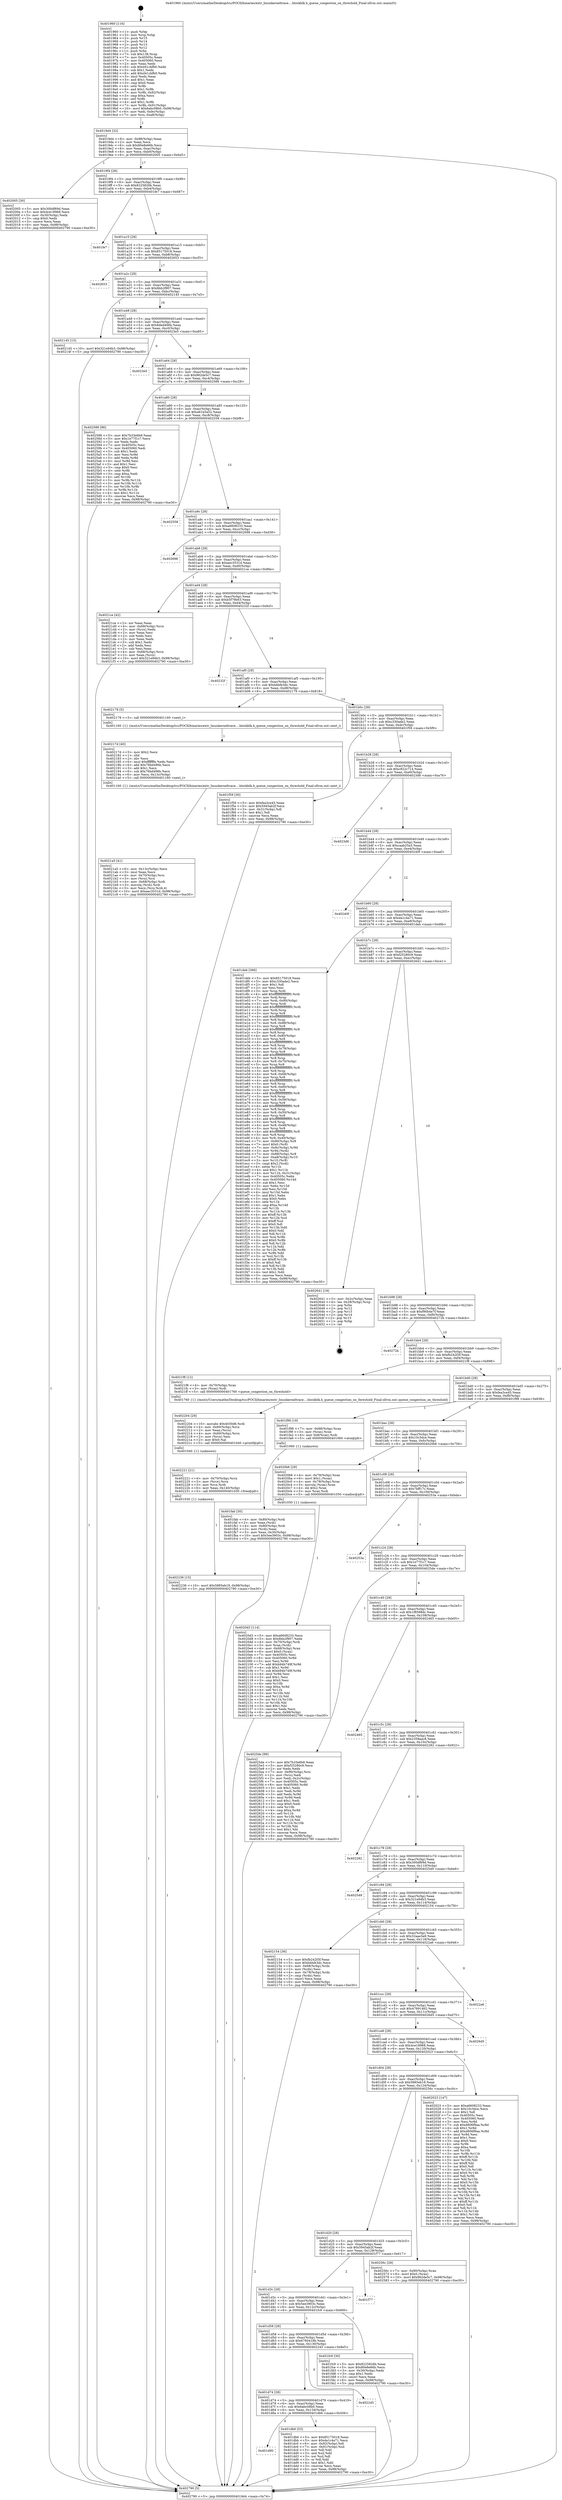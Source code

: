 digraph "0x401960" {
  label = "0x401960 (/mnt/c/Users/mathe/Desktop/tcc/POCII/binaries/extr_linuxkerneltrace....blockblk.h_queue_congestion_on_threshold_Final-ollvm.out::main(0))"
  labelloc = "t"
  node[shape=record]

  Entry [label="",width=0.3,height=0.3,shape=circle,fillcolor=black,style=filled]
  "0x4019d4" [label="{
     0x4019d4 [32]\l
     | [instrs]\l
     &nbsp;&nbsp;0x4019d4 \<+6\>: mov -0x98(%rbp),%eax\l
     &nbsp;&nbsp;0x4019da \<+2\>: mov %eax,%ecx\l
     &nbsp;&nbsp;0x4019dc \<+6\>: sub $0x80e8e66b,%ecx\l
     &nbsp;&nbsp;0x4019e2 \<+6\>: mov %eax,-0xac(%rbp)\l
     &nbsp;&nbsp;0x4019e8 \<+6\>: mov %ecx,-0xb0(%rbp)\l
     &nbsp;&nbsp;0x4019ee \<+6\>: je 0000000000402005 \<main+0x6a5\>\l
  }"]
  "0x402005" [label="{
     0x402005 [30]\l
     | [instrs]\l
     &nbsp;&nbsp;0x402005 \<+5\>: mov $0x300df69d,%eax\l
     &nbsp;&nbsp;0x40200a \<+5\>: mov $0x4ce18968,%ecx\l
     &nbsp;&nbsp;0x40200f \<+3\>: mov -0x30(%rbp),%edx\l
     &nbsp;&nbsp;0x402012 \<+3\>: cmp $0x0,%edx\l
     &nbsp;&nbsp;0x402015 \<+3\>: cmove %ecx,%eax\l
     &nbsp;&nbsp;0x402018 \<+6\>: mov %eax,-0x98(%rbp)\l
     &nbsp;&nbsp;0x40201e \<+5\>: jmp 0000000000402790 \<main+0xe30\>\l
  }"]
  "0x4019f4" [label="{
     0x4019f4 [28]\l
     | [instrs]\l
     &nbsp;&nbsp;0x4019f4 \<+5\>: jmp 00000000004019f9 \<main+0x99\>\l
     &nbsp;&nbsp;0x4019f9 \<+6\>: mov -0xac(%rbp),%eax\l
     &nbsp;&nbsp;0x4019ff \<+5\>: sub $0x8225826b,%eax\l
     &nbsp;&nbsp;0x401a04 \<+6\>: mov %eax,-0xb4(%rbp)\l
     &nbsp;&nbsp;0x401a0a \<+6\>: je 0000000000401fe7 \<main+0x687\>\l
  }"]
  Exit [label="",width=0.3,height=0.3,shape=circle,fillcolor=black,style=filled,peripheries=2]
  "0x401fe7" [label="{
     0x401fe7\l
  }", style=dashed]
  "0x401a10" [label="{
     0x401a10 [28]\l
     | [instrs]\l
     &nbsp;&nbsp;0x401a10 \<+5\>: jmp 0000000000401a15 \<main+0xb5\>\l
     &nbsp;&nbsp;0x401a15 \<+6\>: mov -0xac(%rbp),%eax\l
     &nbsp;&nbsp;0x401a1b \<+5\>: sub $0x85175018,%eax\l
     &nbsp;&nbsp;0x401a20 \<+6\>: mov %eax,-0xb8(%rbp)\l
     &nbsp;&nbsp;0x401a26 \<+6\>: je 0000000000402653 \<main+0xcf3\>\l
  }"]
  "0x402236" [label="{
     0x402236 [15]\l
     | [instrs]\l
     &nbsp;&nbsp;0x402236 \<+10\>: movl $0x5885eb19,-0x98(%rbp)\l
     &nbsp;&nbsp;0x402240 \<+5\>: jmp 0000000000402790 \<main+0xe30\>\l
  }"]
  "0x402653" [label="{
     0x402653\l
  }", style=dashed]
  "0x401a2c" [label="{
     0x401a2c [28]\l
     | [instrs]\l
     &nbsp;&nbsp;0x401a2c \<+5\>: jmp 0000000000401a31 \<main+0xd1\>\l
     &nbsp;&nbsp;0x401a31 \<+6\>: mov -0xac(%rbp),%eax\l
     &nbsp;&nbsp;0x401a37 \<+5\>: sub $0x8bb2f907,%eax\l
     &nbsp;&nbsp;0x401a3c \<+6\>: mov %eax,-0xbc(%rbp)\l
     &nbsp;&nbsp;0x401a42 \<+6\>: je 0000000000402145 \<main+0x7e5\>\l
  }"]
  "0x402221" [label="{
     0x402221 [21]\l
     | [instrs]\l
     &nbsp;&nbsp;0x402221 \<+4\>: mov -0x70(%rbp),%rcx\l
     &nbsp;&nbsp;0x402225 \<+3\>: mov (%rcx),%rcx\l
     &nbsp;&nbsp;0x402228 \<+3\>: mov %rcx,%rdi\l
     &nbsp;&nbsp;0x40222b \<+6\>: mov %eax,-0x140(%rbp)\l
     &nbsp;&nbsp;0x402231 \<+5\>: call 0000000000401030 \<free@plt\>\l
     | [calls]\l
     &nbsp;&nbsp;0x401030 \{1\} (unknown)\l
  }"]
  "0x402145" [label="{
     0x402145 [15]\l
     | [instrs]\l
     &nbsp;&nbsp;0x402145 \<+10\>: movl $0x321e94b3,-0x98(%rbp)\l
     &nbsp;&nbsp;0x40214f \<+5\>: jmp 0000000000402790 \<main+0xe30\>\l
  }"]
  "0x401a48" [label="{
     0x401a48 [28]\l
     | [instrs]\l
     &nbsp;&nbsp;0x401a48 \<+5\>: jmp 0000000000401a4d \<main+0xed\>\l
     &nbsp;&nbsp;0x401a4d \<+6\>: mov -0xac(%rbp),%eax\l
     &nbsp;&nbsp;0x401a53 \<+5\>: sub $0x8ded466b,%eax\l
     &nbsp;&nbsp;0x401a58 \<+6\>: mov %eax,-0xc0(%rbp)\l
     &nbsp;&nbsp;0x401a5e \<+6\>: je 00000000004023e5 \<main+0xa85\>\l
  }"]
  "0x402204" [label="{
     0x402204 [29]\l
     | [instrs]\l
     &nbsp;&nbsp;0x402204 \<+10\>: movabs $0x4030d6,%rdi\l
     &nbsp;&nbsp;0x40220e \<+4\>: mov -0x60(%rbp),%rcx\l
     &nbsp;&nbsp;0x402212 \<+2\>: mov %eax,(%rcx)\l
     &nbsp;&nbsp;0x402214 \<+4\>: mov -0x60(%rbp),%rcx\l
     &nbsp;&nbsp;0x402218 \<+2\>: mov (%rcx),%esi\l
     &nbsp;&nbsp;0x40221a \<+2\>: mov $0x0,%al\l
     &nbsp;&nbsp;0x40221c \<+5\>: call 0000000000401040 \<printf@plt\>\l
     | [calls]\l
     &nbsp;&nbsp;0x401040 \{1\} (unknown)\l
  }"]
  "0x4023e5" [label="{
     0x4023e5\l
  }", style=dashed]
  "0x401a64" [label="{
     0x401a64 [28]\l
     | [instrs]\l
     &nbsp;&nbsp;0x401a64 \<+5\>: jmp 0000000000401a69 \<main+0x109\>\l
     &nbsp;&nbsp;0x401a69 \<+6\>: mov -0xac(%rbp),%eax\l
     &nbsp;&nbsp;0x401a6f \<+5\>: sub $0x962de5c7,%eax\l
     &nbsp;&nbsp;0x401a74 \<+6\>: mov %eax,-0xc4(%rbp)\l
     &nbsp;&nbsp;0x401a7a \<+6\>: je 0000000000402588 \<main+0xc28\>\l
  }"]
  "0x4021a5" [label="{
     0x4021a5 [41]\l
     | [instrs]\l
     &nbsp;&nbsp;0x4021a5 \<+6\>: mov -0x13c(%rbp),%ecx\l
     &nbsp;&nbsp;0x4021ab \<+3\>: imul %eax,%ecx\l
     &nbsp;&nbsp;0x4021ae \<+4\>: mov -0x70(%rbp),%rsi\l
     &nbsp;&nbsp;0x4021b2 \<+3\>: mov (%rsi),%rsi\l
     &nbsp;&nbsp;0x4021b5 \<+4\>: mov -0x68(%rbp),%rdi\l
     &nbsp;&nbsp;0x4021b9 \<+3\>: movslq (%rdi),%rdi\l
     &nbsp;&nbsp;0x4021bc \<+3\>: mov %ecx,(%rsi,%rdi,4)\l
     &nbsp;&nbsp;0x4021bf \<+10\>: movl $0xaec3531d,-0x98(%rbp)\l
     &nbsp;&nbsp;0x4021c9 \<+5\>: jmp 0000000000402790 \<main+0xe30\>\l
  }"]
  "0x402588" [label="{
     0x402588 [86]\l
     | [instrs]\l
     &nbsp;&nbsp;0x402588 \<+5\>: mov $0x7b33e6b9,%eax\l
     &nbsp;&nbsp;0x40258d \<+5\>: mov $0x1e77f1c7,%ecx\l
     &nbsp;&nbsp;0x402592 \<+2\>: xor %edx,%edx\l
     &nbsp;&nbsp;0x402594 \<+7\>: mov 0x40505c,%esi\l
     &nbsp;&nbsp;0x40259b \<+7\>: mov 0x405060,%edi\l
     &nbsp;&nbsp;0x4025a2 \<+3\>: sub $0x1,%edx\l
     &nbsp;&nbsp;0x4025a5 \<+3\>: mov %esi,%r8d\l
     &nbsp;&nbsp;0x4025a8 \<+3\>: add %edx,%r8d\l
     &nbsp;&nbsp;0x4025ab \<+4\>: imul %r8d,%esi\l
     &nbsp;&nbsp;0x4025af \<+3\>: and $0x1,%esi\l
     &nbsp;&nbsp;0x4025b2 \<+3\>: cmp $0x0,%esi\l
     &nbsp;&nbsp;0x4025b5 \<+4\>: sete %r9b\l
     &nbsp;&nbsp;0x4025b9 \<+3\>: cmp $0xa,%edi\l
     &nbsp;&nbsp;0x4025bc \<+4\>: setl %r10b\l
     &nbsp;&nbsp;0x4025c0 \<+3\>: mov %r9b,%r11b\l
     &nbsp;&nbsp;0x4025c3 \<+3\>: and %r10b,%r11b\l
     &nbsp;&nbsp;0x4025c6 \<+3\>: xor %r10b,%r9b\l
     &nbsp;&nbsp;0x4025c9 \<+3\>: or %r9b,%r11b\l
     &nbsp;&nbsp;0x4025cc \<+4\>: test $0x1,%r11b\l
     &nbsp;&nbsp;0x4025d0 \<+3\>: cmovne %ecx,%eax\l
     &nbsp;&nbsp;0x4025d3 \<+6\>: mov %eax,-0x98(%rbp)\l
     &nbsp;&nbsp;0x4025d9 \<+5\>: jmp 0000000000402790 \<main+0xe30\>\l
  }"]
  "0x401a80" [label="{
     0x401a80 [28]\l
     | [instrs]\l
     &nbsp;&nbsp;0x401a80 \<+5\>: jmp 0000000000401a85 \<main+0x125\>\l
     &nbsp;&nbsp;0x401a85 \<+6\>: mov -0xac(%rbp),%eax\l
     &nbsp;&nbsp;0x401a8b \<+5\>: sub $0xa61b5a52,%eax\l
     &nbsp;&nbsp;0x401a90 \<+6\>: mov %eax,-0xc8(%rbp)\l
     &nbsp;&nbsp;0x401a96 \<+6\>: je 0000000000402558 \<main+0xbf8\>\l
  }"]
  "0x40217d" [label="{
     0x40217d [40]\l
     | [instrs]\l
     &nbsp;&nbsp;0x40217d \<+5\>: mov $0x2,%ecx\l
     &nbsp;&nbsp;0x402182 \<+1\>: cltd\l
     &nbsp;&nbsp;0x402183 \<+2\>: idiv %ecx\l
     &nbsp;&nbsp;0x402185 \<+6\>: imul $0xfffffffe,%edx,%ecx\l
     &nbsp;&nbsp;0x40218b \<+6\>: add $0x76bd496b,%ecx\l
     &nbsp;&nbsp;0x402191 \<+3\>: add $0x1,%ecx\l
     &nbsp;&nbsp;0x402194 \<+6\>: sub $0x76bd496b,%ecx\l
     &nbsp;&nbsp;0x40219a \<+6\>: mov %ecx,-0x13c(%rbp)\l
     &nbsp;&nbsp;0x4021a0 \<+5\>: call 0000000000401160 \<next_i\>\l
     | [calls]\l
     &nbsp;&nbsp;0x401160 \{1\} (/mnt/c/Users/mathe/Desktop/tcc/POCII/binaries/extr_linuxkerneltrace....blockblk.h_queue_congestion_on_threshold_Final-ollvm.out::next_i)\l
  }"]
  "0x402558" [label="{
     0x402558\l
  }", style=dashed]
  "0x401a9c" [label="{
     0x401a9c [28]\l
     | [instrs]\l
     &nbsp;&nbsp;0x401a9c \<+5\>: jmp 0000000000401aa1 \<main+0x141\>\l
     &nbsp;&nbsp;0x401aa1 \<+6\>: mov -0xac(%rbp),%eax\l
     &nbsp;&nbsp;0x401aa7 \<+5\>: sub $0xa6608233,%eax\l
     &nbsp;&nbsp;0x401aac \<+6\>: mov %eax,-0xcc(%rbp)\l
     &nbsp;&nbsp;0x401ab2 \<+6\>: je 0000000000402698 \<main+0xd38\>\l
  }"]
  "0x4020d3" [label="{
     0x4020d3 [114]\l
     | [instrs]\l
     &nbsp;&nbsp;0x4020d3 \<+5\>: mov $0xa6608233,%ecx\l
     &nbsp;&nbsp;0x4020d8 \<+5\>: mov $0x8bb2f907,%edx\l
     &nbsp;&nbsp;0x4020dd \<+4\>: mov -0x70(%rbp),%rdi\l
     &nbsp;&nbsp;0x4020e1 \<+3\>: mov %rax,(%rdi)\l
     &nbsp;&nbsp;0x4020e4 \<+4\>: mov -0x68(%rbp),%rax\l
     &nbsp;&nbsp;0x4020e8 \<+6\>: movl $0x0,(%rax)\l
     &nbsp;&nbsp;0x4020ee \<+7\>: mov 0x40505c,%esi\l
     &nbsp;&nbsp;0x4020f5 \<+8\>: mov 0x405060,%r8d\l
     &nbsp;&nbsp;0x4020fd \<+3\>: mov %esi,%r9d\l
     &nbsp;&nbsp;0x402100 \<+7\>: add $0xb94b749f,%r9d\l
     &nbsp;&nbsp;0x402107 \<+4\>: sub $0x1,%r9d\l
     &nbsp;&nbsp;0x40210b \<+7\>: sub $0xb94b749f,%r9d\l
     &nbsp;&nbsp;0x402112 \<+4\>: imul %r9d,%esi\l
     &nbsp;&nbsp;0x402116 \<+3\>: and $0x1,%esi\l
     &nbsp;&nbsp;0x402119 \<+3\>: cmp $0x0,%esi\l
     &nbsp;&nbsp;0x40211c \<+4\>: sete %r10b\l
     &nbsp;&nbsp;0x402120 \<+4\>: cmp $0xa,%r8d\l
     &nbsp;&nbsp;0x402124 \<+4\>: setl %r11b\l
     &nbsp;&nbsp;0x402128 \<+3\>: mov %r10b,%bl\l
     &nbsp;&nbsp;0x40212b \<+3\>: and %r11b,%bl\l
     &nbsp;&nbsp;0x40212e \<+3\>: xor %r11b,%r10b\l
     &nbsp;&nbsp;0x402131 \<+3\>: or %r10b,%bl\l
     &nbsp;&nbsp;0x402134 \<+3\>: test $0x1,%bl\l
     &nbsp;&nbsp;0x402137 \<+3\>: cmovne %edx,%ecx\l
     &nbsp;&nbsp;0x40213a \<+6\>: mov %ecx,-0x98(%rbp)\l
     &nbsp;&nbsp;0x402140 \<+5\>: jmp 0000000000402790 \<main+0xe30\>\l
  }"]
  "0x402698" [label="{
     0x402698\l
  }", style=dashed]
  "0x401ab8" [label="{
     0x401ab8 [28]\l
     | [instrs]\l
     &nbsp;&nbsp;0x401ab8 \<+5\>: jmp 0000000000401abd \<main+0x15d\>\l
     &nbsp;&nbsp;0x401abd \<+6\>: mov -0xac(%rbp),%eax\l
     &nbsp;&nbsp;0x401ac3 \<+5\>: sub $0xaec3531d,%eax\l
     &nbsp;&nbsp;0x401ac8 \<+6\>: mov %eax,-0xd0(%rbp)\l
     &nbsp;&nbsp;0x401ace \<+6\>: je 00000000004021ce \<main+0x86e\>\l
  }"]
  "0x401fab" [label="{
     0x401fab [30]\l
     | [instrs]\l
     &nbsp;&nbsp;0x401fab \<+4\>: mov -0x80(%rbp),%rdi\l
     &nbsp;&nbsp;0x401faf \<+2\>: mov %eax,(%rdi)\l
     &nbsp;&nbsp;0x401fb1 \<+4\>: mov -0x80(%rbp),%rdi\l
     &nbsp;&nbsp;0x401fb5 \<+2\>: mov (%rdi),%eax\l
     &nbsp;&nbsp;0x401fb7 \<+3\>: mov %eax,-0x30(%rbp)\l
     &nbsp;&nbsp;0x401fba \<+10\>: movl $0x5ee3903c,-0x98(%rbp)\l
     &nbsp;&nbsp;0x401fc4 \<+5\>: jmp 0000000000402790 \<main+0xe30\>\l
  }"]
  "0x4021ce" [label="{
     0x4021ce [42]\l
     | [instrs]\l
     &nbsp;&nbsp;0x4021ce \<+2\>: xor %eax,%eax\l
     &nbsp;&nbsp;0x4021d0 \<+4\>: mov -0x68(%rbp),%rcx\l
     &nbsp;&nbsp;0x4021d4 \<+2\>: mov (%rcx),%edx\l
     &nbsp;&nbsp;0x4021d6 \<+2\>: mov %eax,%esi\l
     &nbsp;&nbsp;0x4021d8 \<+2\>: sub %edx,%esi\l
     &nbsp;&nbsp;0x4021da \<+2\>: mov %eax,%edx\l
     &nbsp;&nbsp;0x4021dc \<+3\>: sub $0x1,%edx\l
     &nbsp;&nbsp;0x4021df \<+2\>: add %edx,%esi\l
     &nbsp;&nbsp;0x4021e1 \<+2\>: sub %esi,%eax\l
     &nbsp;&nbsp;0x4021e3 \<+4\>: mov -0x68(%rbp),%rcx\l
     &nbsp;&nbsp;0x4021e7 \<+2\>: mov %eax,(%rcx)\l
     &nbsp;&nbsp;0x4021e9 \<+10\>: movl $0x321e94b3,-0x98(%rbp)\l
     &nbsp;&nbsp;0x4021f3 \<+5\>: jmp 0000000000402790 \<main+0xe30\>\l
  }"]
  "0x401ad4" [label="{
     0x401ad4 [28]\l
     | [instrs]\l
     &nbsp;&nbsp;0x401ad4 \<+5\>: jmp 0000000000401ad9 \<main+0x179\>\l
     &nbsp;&nbsp;0x401ad9 \<+6\>: mov -0xac(%rbp),%eax\l
     &nbsp;&nbsp;0x401adf \<+5\>: sub $0xb5f79b63,%eax\l
     &nbsp;&nbsp;0x401ae4 \<+6\>: mov %eax,-0xd4(%rbp)\l
     &nbsp;&nbsp;0x401aea \<+6\>: je 000000000040232f \<main+0x9cf\>\l
  }"]
  "0x401960" [label="{
     0x401960 [116]\l
     | [instrs]\l
     &nbsp;&nbsp;0x401960 \<+1\>: push %rbp\l
     &nbsp;&nbsp;0x401961 \<+3\>: mov %rsp,%rbp\l
     &nbsp;&nbsp;0x401964 \<+2\>: push %r15\l
     &nbsp;&nbsp;0x401966 \<+2\>: push %r14\l
     &nbsp;&nbsp;0x401968 \<+2\>: push %r13\l
     &nbsp;&nbsp;0x40196a \<+2\>: push %r12\l
     &nbsp;&nbsp;0x40196c \<+1\>: push %rbx\l
     &nbsp;&nbsp;0x40196d \<+7\>: sub $0x138,%rsp\l
     &nbsp;&nbsp;0x401974 \<+7\>: mov 0x40505c,%eax\l
     &nbsp;&nbsp;0x40197b \<+7\>: mov 0x405060,%ecx\l
     &nbsp;&nbsp;0x401982 \<+2\>: mov %eax,%edx\l
     &nbsp;&nbsp;0x401984 \<+6\>: sub $0xd41cbfb0,%edx\l
     &nbsp;&nbsp;0x40198a \<+3\>: sub $0x1,%edx\l
     &nbsp;&nbsp;0x40198d \<+6\>: add $0xd41cbfb0,%edx\l
     &nbsp;&nbsp;0x401993 \<+3\>: imul %edx,%eax\l
     &nbsp;&nbsp;0x401996 \<+3\>: and $0x1,%eax\l
     &nbsp;&nbsp;0x401999 \<+3\>: cmp $0x0,%eax\l
     &nbsp;&nbsp;0x40199c \<+4\>: sete %r8b\l
     &nbsp;&nbsp;0x4019a0 \<+4\>: and $0x1,%r8b\l
     &nbsp;&nbsp;0x4019a4 \<+7\>: mov %r8b,-0x92(%rbp)\l
     &nbsp;&nbsp;0x4019ab \<+3\>: cmp $0xa,%ecx\l
     &nbsp;&nbsp;0x4019ae \<+4\>: setl %r8b\l
     &nbsp;&nbsp;0x4019b2 \<+4\>: and $0x1,%r8b\l
     &nbsp;&nbsp;0x4019b6 \<+7\>: mov %r8b,-0x91(%rbp)\l
     &nbsp;&nbsp;0x4019bd \<+10\>: movl $0x6abc08b0,-0x98(%rbp)\l
     &nbsp;&nbsp;0x4019c7 \<+6\>: mov %edi,-0x9c(%rbp)\l
     &nbsp;&nbsp;0x4019cd \<+7\>: mov %rsi,-0xa8(%rbp)\l
  }"]
  "0x40232f" [label="{
     0x40232f\l
  }", style=dashed]
  "0x401af0" [label="{
     0x401af0 [28]\l
     | [instrs]\l
     &nbsp;&nbsp;0x401af0 \<+5\>: jmp 0000000000401af5 \<main+0x195\>\l
     &nbsp;&nbsp;0x401af5 \<+6\>: mov -0xac(%rbp),%eax\l
     &nbsp;&nbsp;0x401afb \<+5\>: sub $0xbbbfe3dc,%eax\l
     &nbsp;&nbsp;0x401b00 \<+6\>: mov %eax,-0xd8(%rbp)\l
     &nbsp;&nbsp;0x401b06 \<+6\>: je 0000000000402178 \<main+0x818\>\l
  }"]
  "0x402790" [label="{
     0x402790 [5]\l
     | [instrs]\l
     &nbsp;&nbsp;0x402790 \<+5\>: jmp 00000000004019d4 \<main+0x74\>\l
  }"]
  "0x402178" [label="{
     0x402178 [5]\l
     | [instrs]\l
     &nbsp;&nbsp;0x402178 \<+5\>: call 0000000000401160 \<next_i\>\l
     | [calls]\l
     &nbsp;&nbsp;0x401160 \{1\} (/mnt/c/Users/mathe/Desktop/tcc/POCII/binaries/extr_linuxkerneltrace....blockblk.h_queue_congestion_on_threshold_Final-ollvm.out::next_i)\l
  }"]
  "0x401b0c" [label="{
     0x401b0c [28]\l
     | [instrs]\l
     &nbsp;&nbsp;0x401b0c \<+5\>: jmp 0000000000401b11 \<main+0x1b1\>\l
     &nbsp;&nbsp;0x401b11 \<+6\>: mov -0xac(%rbp),%eax\l
     &nbsp;&nbsp;0x401b17 \<+5\>: sub $0xc330ade2,%eax\l
     &nbsp;&nbsp;0x401b1c \<+6\>: mov %eax,-0xdc(%rbp)\l
     &nbsp;&nbsp;0x401b22 \<+6\>: je 0000000000401f59 \<main+0x5f9\>\l
  }"]
  "0x401d90" [label="{
     0x401d90\l
  }", style=dashed]
  "0x401f59" [label="{
     0x401f59 [30]\l
     | [instrs]\l
     &nbsp;&nbsp;0x401f59 \<+5\>: mov $0xfea3ce45,%eax\l
     &nbsp;&nbsp;0x401f5e \<+5\>: mov $0x5945ab2f,%ecx\l
     &nbsp;&nbsp;0x401f63 \<+3\>: mov -0x31(%rbp),%dl\l
     &nbsp;&nbsp;0x401f66 \<+3\>: test $0x1,%dl\l
     &nbsp;&nbsp;0x401f69 \<+3\>: cmovne %ecx,%eax\l
     &nbsp;&nbsp;0x401f6c \<+6\>: mov %eax,-0x98(%rbp)\l
     &nbsp;&nbsp;0x401f72 \<+5\>: jmp 0000000000402790 \<main+0xe30\>\l
  }"]
  "0x401b28" [label="{
     0x401b28 [28]\l
     | [instrs]\l
     &nbsp;&nbsp;0x401b28 \<+5\>: jmp 0000000000401b2d \<main+0x1cd\>\l
     &nbsp;&nbsp;0x401b2d \<+6\>: mov -0xac(%rbp),%eax\l
     &nbsp;&nbsp;0x401b33 \<+5\>: sub $0xc922c714,%eax\l
     &nbsp;&nbsp;0x401b38 \<+6\>: mov %eax,-0xe0(%rbp)\l
     &nbsp;&nbsp;0x401b3e \<+6\>: je 00000000004023d6 \<main+0xa76\>\l
  }"]
  "0x401db6" [label="{
     0x401db6 [53]\l
     | [instrs]\l
     &nbsp;&nbsp;0x401db6 \<+5\>: mov $0x85175018,%eax\l
     &nbsp;&nbsp;0x401dbb \<+5\>: mov $0xda1c4a71,%ecx\l
     &nbsp;&nbsp;0x401dc0 \<+6\>: mov -0x92(%rbp),%dl\l
     &nbsp;&nbsp;0x401dc6 \<+7\>: mov -0x91(%rbp),%sil\l
     &nbsp;&nbsp;0x401dcd \<+3\>: mov %dl,%dil\l
     &nbsp;&nbsp;0x401dd0 \<+3\>: and %sil,%dil\l
     &nbsp;&nbsp;0x401dd3 \<+3\>: xor %sil,%dl\l
     &nbsp;&nbsp;0x401dd6 \<+3\>: or %dl,%dil\l
     &nbsp;&nbsp;0x401dd9 \<+4\>: test $0x1,%dil\l
     &nbsp;&nbsp;0x401ddd \<+3\>: cmovne %ecx,%eax\l
     &nbsp;&nbsp;0x401de0 \<+6\>: mov %eax,-0x98(%rbp)\l
     &nbsp;&nbsp;0x401de6 \<+5\>: jmp 0000000000402790 \<main+0xe30\>\l
  }"]
  "0x4023d6" [label="{
     0x4023d6\l
  }", style=dashed]
  "0x401b44" [label="{
     0x401b44 [28]\l
     | [instrs]\l
     &nbsp;&nbsp;0x401b44 \<+5\>: jmp 0000000000401b49 \<main+0x1e9\>\l
     &nbsp;&nbsp;0x401b49 \<+6\>: mov -0xac(%rbp),%eax\l
     &nbsp;&nbsp;0x401b4f \<+5\>: sub $0xcaab25a3,%eax\l
     &nbsp;&nbsp;0x401b54 \<+6\>: mov %eax,-0xe4(%rbp)\l
     &nbsp;&nbsp;0x401b5a \<+6\>: je 000000000040240f \<main+0xaaf\>\l
  }"]
  "0x401d74" [label="{
     0x401d74 [28]\l
     | [instrs]\l
     &nbsp;&nbsp;0x401d74 \<+5\>: jmp 0000000000401d79 \<main+0x419\>\l
     &nbsp;&nbsp;0x401d79 \<+6\>: mov -0xac(%rbp),%eax\l
     &nbsp;&nbsp;0x401d7f \<+5\>: sub $0x6abc08b0,%eax\l
     &nbsp;&nbsp;0x401d84 \<+6\>: mov %eax,-0x134(%rbp)\l
     &nbsp;&nbsp;0x401d8a \<+6\>: je 0000000000401db6 \<main+0x456\>\l
  }"]
  "0x40240f" [label="{
     0x40240f\l
  }", style=dashed]
  "0x401b60" [label="{
     0x401b60 [28]\l
     | [instrs]\l
     &nbsp;&nbsp;0x401b60 \<+5\>: jmp 0000000000401b65 \<main+0x205\>\l
     &nbsp;&nbsp;0x401b65 \<+6\>: mov -0xac(%rbp),%eax\l
     &nbsp;&nbsp;0x401b6b \<+5\>: sub $0xda1c4a71,%eax\l
     &nbsp;&nbsp;0x401b70 \<+6\>: mov %eax,-0xe8(%rbp)\l
     &nbsp;&nbsp;0x401b76 \<+6\>: je 0000000000401deb \<main+0x48b\>\l
  }"]
  "0x402245" [label="{
     0x402245\l
  }", style=dashed]
  "0x401deb" [label="{
     0x401deb [366]\l
     | [instrs]\l
     &nbsp;&nbsp;0x401deb \<+5\>: mov $0x85175018,%eax\l
     &nbsp;&nbsp;0x401df0 \<+5\>: mov $0xc330ade2,%ecx\l
     &nbsp;&nbsp;0x401df5 \<+2\>: mov $0x1,%dl\l
     &nbsp;&nbsp;0x401df7 \<+2\>: xor %esi,%esi\l
     &nbsp;&nbsp;0x401df9 \<+3\>: mov %rsp,%rdi\l
     &nbsp;&nbsp;0x401dfc \<+4\>: add $0xfffffffffffffff0,%rdi\l
     &nbsp;&nbsp;0x401e00 \<+3\>: mov %rdi,%rsp\l
     &nbsp;&nbsp;0x401e03 \<+7\>: mov %rdi,-0x90(%rbp)\l
     &nbsp;&nbsp;0x401e0a \<+3\>: mov %rsp,%rdi\l
     &nbsp;&nbsp;0x401e0d \<+4\>: add $0xfffffffffffffff0,%rdi\l
     &nbsp;&nbsp;0x401e11 \<+3\>: mov %rdi,%rsp\l
     &nbsp;&nbsp;0x401e14 \<+3\>: mov %rsp,%r8\l
     &nbsp;&nbsp;0x401e17 \<+4\>: add $0xfffffffffffffff0,%r8\l
     &nbsp;&nbsp;0x401e1b \<+3\>: mov %r8,%rsp\l
     &nbsp;&nbsp;0x401e1e \<+7\>: mov %r8,-0x88(%rbp)\l
     &nbsp;&nbsp;0x401e25 \<+3\>: mov %rsp,%r8\l
     &nbsp;&nbsp;0x401e28 \<+4\>: add $0xfffffffffffffff0,%r8\l
     &nbsp;&nbsp;0x401e2c \<+3\>: mov %r8,%rsp\l
     &nbsp;&nbsp;0x401e2f \<+4\>: mov %r8,-0x80(%rbp)\l
     &nbsp;&nbsp;0x401e33 \<+3\>: mov %rsp,%r8\l
     &nbsp;&nbsp;0x401e36 \<+4\>: add $0xfffffffffffffff0,%r8\l
     &nbsp;&nbsp;0x401e3a \<+3\>: mov %r8,%rsp\l
     &nbsp;&nbsp;0x401e3d \<+4\>: mov %r8,-0x78(%rbp)\l
     &nbsp;&nbsp;0x401e41 \<+3\>: mov %rsp,%r8\l
     &nbsp;&nbsp;0x401e44 \<+4\>: add $0xfffffffffffffff0,%r8\l
     &nbsp;&nbsp;0x401e48 \<+3\>: mov %r8,%rsp\l
     &nbsp;&nbsp;0x401e4b \<+4\>: mov %r8,-0x70(%rbp)\l
     &nbsp;&nbsp;0x401e4f \<+3\>: mov %rsp,%r8\l
     &nbsp;&nbsp;0x401e52 \<+4\>: add $0xfffffffffffffff0,%r8\l
     &nbsp;&nbsp;0x401e56 \<+3\>: mov %r8,%rsp\l
     &nbsp;&nbsp;0x401e59 \<+4\>: mov %r8,-0x68(%rbp)\l
     &nbsp;&nbsp;0x401e5d \<+3\>: mov %rsp,%r8\l
     &nbsp;&nbsp;0x401e60 \<+4\>: add $0xfffffffffffffff0,%r8\l
     &nbsp;&nbsp;0x401e64 \<+3\>: mov %r8,%rsp\l
     &nbsp;&nbsp;0x401e67 \<+4\>: mov %r8,-0x60(%rbp)\l
     &nbsp;&nbsp;0x401e6b \<+3\>: mov %rsp,%r8\l
     &nbsp;&nbsp;0x401e6e \<+4\>: add $0xfffffffffffffff0,%r8\l
     &nbsp;&nbsp;0x401e72 \<+3\>: mov %r8,%rsp\l
     &nbsp;&nbsp;0x401e75 \<+4\>: mov %r8,-0x58(%rbp)\l
     &nbsp;&nbsp;0x401e79 \<+3\>: mov %rsp,%r8\l
     &nbsp;&nbsp;0x401e7c \<+4\>: add $0xfffffffffffffff0,%r8\l
     &nbsp;&nbsp;0x401e80 \<+3\>: mov %r8,%rsp\l
     &nbsp;&nbsp;0x401e83 \<+4\>: mov %r8,-0x50(%rbp)\l
     &nbsp;&nbsp;0x401e87 \<+3\>: mov %rsp,%r8\l
     &nbsp;&nbsp;0x401e8a \<+4\>: add $0xfffffffffffffff0,%r8\l
     &nbsp;&nbsp;0x401e8e \<+3\>: mov %r8,%rsp\l
     &nbsp;&nbsp;0x401e91 \<+4\>: mov %r8,-0x48(%rbp)\l
     &nbsp;&nbsp;0x401e95 \<+3\>: mov %rsp,%r8\l
     &nbsp;&nbsp;0x401e98 \<+4\>: add $0xfffffffffffffff0,%r8\l
     &nbsp;&nbsp;0x401e9c \<+3\>: mov %r8,%rsp\l
     &nbsp;&nbsp;0x401e9f \<+4\>: mov %r8,-0x40(%rbp)\l
     &nbsp;&nbsp;0x401ea3 \<+7\>: mov -0x90(%rbp),%r8\l
     &nbsp;&nbsp;0x401eaa \<+7\>: movl $0x0,(%r8)\l
     &nbsp;&nbsp;0x401eb1 \<+7\>: mov -0x9c(%rbp),%r9d\l
     &nbsp;&nbsp;0x401eb8 \<+3\>: mov %r9d,(%rdi)\l
     &nbsp;&nbsp;0x401ebb \<+7\>: mov -0x88(%rbp),%r8\l
     &nbsp;&nbsp;0x401ec2 \<+7\>: mov -0xa8(%rbp),%r10\l
     &nbsp;&nbsp;0x401ec9 \<+3\>: mov %r10,(%r8)\l
     &nbsp;&nbsp;0x401ecc \<+3\>: cmpl $0x2,(%rdi)\l
     &nbsp;&nbsp;0x401ecf \<+4\>: setne %r11b\l
     &nbsp;&nbsp;0x401ed3 \<+4\>: and $0x1,%r11b\l
     &nbsp;&nbsp;0x401ed7 \<+4\>: mov %r11b,-0x31(%rbp)\l
     &nbsp;&nbsp;0x401edb \<+7\>: mov 0x40505c,%ebx\l
     &nbsp;&nbsp;0x401ee2 \<+8\>: mov 0x405060,%r14d\l
     &nbsp;&nbsp;0x401eea \<+3\>: sub $0x1,%esi\l
     &nbsp;&nbsp;0x401eed \<+3\>: mov %ebx,%r15d\l
     &nbsp;&nbsp;0x401ef0 \<+3\>: add %esi,%r15d\l
     &nbsp;&nbsp;0x401ef3 \<+4\>: imul %r15d,%ebx\l
     &nbsp;&nbsp;0x401ef7 \<+3\>: and $0x1,%ebx\l
     &nbsp;&nbsp;0x401efa \<+3\>: cmp $0x0,%ebx\l
     &nbsp;&nbsp;0x401efd \<+4\>: sete %r11b\l
     &nbsp;&nbsp;0x401f01 \<+4\>: cmp $0xa,%r14d\l
     &nbsp;&nbsp;0x401f05 \<+4\>: setl %r12b\l
     &nbsp;&nbsp;0x401f09 \<+3\>: mov %r11b,%r13b\l
     &nbsp;&nbsp;0x401f0c \<+4\>: xor $0xff,%r13b\l
     &nbsp;&nbsp;0x401f10 \<+3\>: mov %r12b,%sil\l
     &nbsp;&nbsp;0x401f13 \<+4\>: xor $0xff,%sil\l
     &nbsp;&nbsp;0x401f17 \<+3\>: xor $0x0,%dl\l
     &nbsp;&nbsp;0x401f1a \<+3\>: mov %r13b,%dil\l
     &nbsp;&nbsp;0x401f1d \<+4\>: and $0x0,%dil\l
     &nbsp;&nbsp;0x401f21 \<+3\>: and %dl,%r11b\l
     &nbsp;&nbsp;0x401f24 \<+3\>: mov %sil,%r8b\l
     &nbsp;&nbsp;0x401f27 \<+4\>: and $0x0,%r8b\l
     &nbsp;&nbsp;0x401f2b \<+3\>: and %dl,%r12b\l
     &nbsp;&nbsp;0x401f2e \<+3\>: or %r11b,%dil\l
     &nbsp;&nbsp;0x401f31 \<+3\>: or %r12b,%r8b\l
     &nbsp;&nbsp;0x401f34 \<+3\>: xor %r8b,%dil\l
     &nbsp;&nbsp;0x401f37 \<+3\>: or %sil,%r13b\l
     &nbsp;&nbsp;0x401f3a \<+4\>: xor $0xff,%r13b\l
     &nbsp;&nbsp;0x401f3e \<+3\>: or $0x0,%dl\l
     &nbsp;&nbsp;0x401f41 \<+3\>: and %dl,%r13b\l
     &nbsp;&nbsp;0x401f44 \<+3\>: or %r13b,%dil\l
     &nbsp;&nbsp;0x401f47 \<+4\>: test $0x1,%dil\l
     &nbsp;&nbsp;0x401f4b \<+3\>: cmovne %ecx,%eax\l
     &nbsp;&nbsp;0x401f4e \<+6\>: mov %eax,-0x98(%rbp)\l
     &nbsp;&nbsp;0x401f54 \<+5\>: jmp 0000000000402790 \<main+0xe30\>\l
  }"]
  "0x401b7c" [label="{
     0x401b7c [28]\l
     | [instrs]\l
     &nbsp;&nbsp;0x401b7c \<+5\>: jmp 0000000000401b81 \<main+0x221\>\l
     &nbsp;&nbsp;0x401b81 \<+6\>: mov -0xac(%rbp),%eax\l
     &nbsp;&nbsp;0x401b87 \<+5\>: sub $0xf25280c9,%eax\l
     &nbsp;&nbsp;0x401b8c \<+6\>: mov %eax,-0xec(%rbp)\l
     &nbsp;&nbsp;0x401b92 \<+6\>: je 0000000000402641 \<main+0xce1\>\l
  }"]
  "0x401d58" [label="{
     0x401d58 [28]\l
     | [instrs]\l
     &nbsp;&nbsp;0x401d58 \<+5\>: jmp 0000000000401d5d \<main+0x3fd\>\l
     &nbsp;&nbsp;0x401d5d \<+6\>: mov -0xac(%rbp),%eax\l
     &nbsp;&nbsp;0x401d63 \<+5\>: sub $0x6760418b,%eax\l
     &nbsp;&nbsp;0x401d68 \<+6\>: mov %eax,-0x130(%rbp)\l
     &nbsp;&nbsp;0x401d6e \<+6\>: je 0000000000402245 \<main+0x8e5\>\l
  }"]
  "0x402641" [label="{
     0x402641 [18]\l
     | [instrs]\l
     &nbsp;&nbsp;0x402641 \<+3\>: mov -0x2c(%rbp),%eax\l
     &nbsp;&nbsp;0x402644 \<+4\>: lea -0x28(%rbp),%rsp\l
     &nbsp;&nbsp;0x402648 \<+1\>: pop %rbx\l
     &nbsp;&nbsp;0x402649 \<+2\>: pop %r12\l
     &nbsp;&nbsp;0x40264b \<+2\>: pop %r13\l
     &nbsp;&nbsp;0x40264d \<+2\>: pop %r14\l
     &nbsp;&nbsp;0x40264f \<+2\>: pop %r15\l
     &nbsp;&nbsp;0x402651 \<+1\>: pop %rbp\l
     &nbsp;&nbsp;0x402652 \<+1\>: ret\l
  }"]
  "0x401b98" [label="{
     0x401b98 [28]\l
     | [instrs]\l
     &nbsp;&nbsp;0x401b98 \<+5\>: jmp 0000000000401b9d \<main+0x23d\>\l
     &nbsp;&nbsp;0x401b9d \<+6\>: mov -0xac(%rbp),%eax\l
     &nbsp;&nbsp;0x401ba3 \<+5\>: sub $0xf90b4e7f,%eax\l
     &nbsp;&nbsp;0x401ba8 \<+6\>: mov %eax,-0xf0(%rbp)\l
     &nbsp;&nbsp;0x401bae \<+6\>: je 000000000040272b \<main+0xdcb\>\l
  }"]
  "0x401fc9" [label="{
     0x401fc9 [30]\l
     | [instrs]\l
     &nbsp;&nbsp;0x401fc9 \<+5\>: mov $0x8225826b,%eax\l
     &nbsp;&nbsp;0x401fce \<+5\>: mov $0x80e8e66b,%ecx\l
     &nbsp;&nbsp;0x401fd3 \<+3\>: mov -0x30(%rbp),%edx\l
     &nbsp;&nbsp;0x401fd6 \<+3\>: cmp $0x1,%edx\l
     &nbsp;&nbsp;0x401fd9 \<+3\>: cmovl %ecx,%eax\l
     &nbsp;&nbsp;0x401fdc \<+6\>: mov %eax,-0x98(%rbp)\l
     &nbsp;&nbsp;0x401fe2 \<+5\>: jmp 0000000000402790 \<main+0xe30\>\l
  }"]
  "0x40272b" [label="{
     0x40272b\l
  }", style=dashed]
  "0x401bb4" [label="{
     0x401bb4 [28]\l
     | [instrs]\l
     &nbsp;&nbsp;0x401bb4 \<+5\>: jmp 0000000000401bb9 \<main+0x259\>\l
     &nbsp;&nbsp;0x401bb9 \<+6\>: mov -0xac(%rbp),%eax\l
     &nbsp;&nbsp;0x401bbf \<+5\>: sub $0xfb242f3f,%eax\l
     &nbsp;&nbsp;0x401bc4 \<+6\>: mov %eax,-0xf4(%rbp)\l
     &nbsp;&nbsp;0x401bca \<+6\>: je 00000000004021f8 \<main+0x898\>\l
  }"]
  "0x401d3c" [label="{
     0x401d3c [28]\l
     | [instrs]\l
     &nbsp;&nbsp;0x401d3c \<+5\>: jmp 0000000000401d41 \<main+0x3e1\>\l
     &nbsp;&nbsp;0x401d41 \<+6\>: mov -0xac(%rbp),%eax\l
     &nbsp;&nbsp;0x401d47 \<+5\>: sub $0x5ee3903c,%eax\l
     &nbsp;&nbsp;0x401d4c \<+6\>: mov %eax,-0x12c(%rbp)\l
     &nbsp;&nbsp;0x401d52 \<+6\>: je 0000000000401fc9 \<main+0x669\>\l
  }"]
  "0x4021f8" [label="{
     0x4021f8 [12]\l
     | [instrs]\l
     &nbsp;&nbsp;0x4021f8 \<+4\>: mov -0x70(%rbp),%rax\l
     &nbsp;&nbsp;0x4021fc \<+3\>: mov (%rax),%rdi\l
     &nbsp;&nbsp;0x4021ff \<+5\>: call 0000000000401760 \<queue_congestion_on_threshold\>\l
     | [calls]\l
     &nbsp;&nbsp;0x401760 \{1\} (/mnt/c/Users/mathe/Desktop/tcc/POCII/binaries/extr_linuxkerneltrace....blockblk.h_queue_congestion_on_threshold_Final-ollvm.out::queue_congestion_on_threshold)\l
  }"]
  "0x401bd0" [label="{
     0x401bd0 [28]\l
     | [instrs]\l
     &nbsp;&nbsp;0x401bd0 \<+5\>: jmp 0000000000401bd5 \<main+0x275\>\l
     &nbsp;&nbsp;0x401bd5 \<+6\>: mov -0xac(%rbp),%eax\l
     &nbsp;&nbsp;0x401bdb \<+5\>: sub $0xfea3ce45,%eax\l
     &nbsp;&nbsp;0x401be0 \<+6\>: mov %eax,-0xf8(%rbp)\l
     &nbsp;&nbsp;0x401be6 \<+6\>: je 0000000000401f98 \<main+0x638\>\l
  }"]
  "0x401f77" [label="{
     0x401f77\l
  }", style=dashed]
  "0x401f98" [label="{
     0x401f98 [19]\l
     | [instrs]\l
     &nbsp;&nbsp;0x401f98 \<+7\>: mov -0x88(%rbp),%rax\l
     &nbsp;&nbsp;0x401f9f \<+3\>: mov (%rax),%rax\l
     &nbsp;&nbsp;0x401fa2 \<+4\>: mov 0x8(%rax),%rdi\l
     &nbsp;&nbsp;0x401fa6 \<+5\>: call 0000000000401060 \<atoi@plt\>\l
     | [calls]\l
     &nbsp;&nbsp;0x401060 \{1\} (unknown)\l
  }"]
  "0x401bec" [label="{
     0x401bec [28]\l
     | [instrs]\l
     &nbsp;&nbsp;0x401bec \<+5\>: jmp 0000000000401bf1 \<main+0x291\>\l
     &nbsp;&nbsp;0x401bf1 \<+6\>: mov -0xac(%rbp),%eax\l
     &nbsp;&nbsp;0x401bf7 \<+5\>: sub $0x10c3dce,%eax\l
     &nbsp;&nbsp;0x401bfc \<+6\>: mov %eax,-0xfc(%rbp)\l
     &nbsp;&nbsp;0x401c02 \<+6\>: je 00000000004020b6 \<main+0x756\>\l
  }"]
  "0x401d20" [label="{
     0x401d20 [28]\l
     | [instrs]\l
     &nbsp;&nbsp;0x401d20 \<+5\>: jmp 0000000000401d25 \<main+0x3c5\>\l
     &nbsp;&nbsp;0x401d25 \<+6\>: mov -0xac(%rbp),%eax\l
     &nbsp;&nbsp;0x401d2b \<+5\>: sub $0x5945ab2f,%eax\l
     &nbsp;&nbsp;0x401d30 \<+6\>: mov %eax,-0x128(%rbp)\l
     &nbsp;&nbsp;0x401d36 \<+6\>: je 0000000000401f77 \<main+0x617\>\l
  }"]
  "0x4020b6" [label="{
     0x4020b6 [29]\l
     | [instrs]\l
     &nbsp;&nbsp;0x4020b6 \<+4\>: mov -0x78(%rbp),%rax\l
     &nbsp;&nbsp;0x4020ba \<+6\>: movl $0x1,(%rax)\l
     &nbsp;&nbsp;0x4020c0 \<+4\>: mov -0x78(%rbp),%rax\l
     &nbsp;&nbsp;0x4020c4 \<+3\>: movslq (%rax),%rax\l
     &nbsp;&nbsp;0x4020c7 \<+4\>: shl $0x2,%rax\l
     &nbsp;&nbsp;0x4020cb \<+3\>: mov %rax,%rdi\l
     &nbsp;&nbsp;0x4020ce \<+5\>: call 0000000000401050 \<malloc@plt\>\l
     | [calls]\l
     &nbsp;&nbsp;0x401050 \{1\} (unknown)\l
  }"]
  "0x401c08" [label="{
     0x401c08 [28]\l
     | [instrs]\l
     &nbsp;&nbsp;0x401c08 \<+5\>: jmp 0000000000401c0d \<main+0x2ad\>\l
     &nbsp;&nbsp;0x401c0d \<+6\>: mov -0xac(%rbp),%eax\l
     &nbsp;&nbsp;0x401c13 \<+5\>: sub $0x7bff17c,%eax\l
     &nbsp;&nbsp;0x401c18 \<+6\>: mov %eax,-0x100(%rbp)\l
     &nbsp;&nbsp;0x401c1e \<+6\>: je 000000000040253a \<main+0xbda\>\l
  }"]
  "0x40256c" [label="{
     0x40256c [28]\l
     | [instrs]\l
     &nbsp;&nbsp;0x40256c \<+7\>: mov -0x90(%rbp),%rax\l
     &nbsp;&nbsp;0x402573 \<+6\>: movl $0x0,(%rax)\l
     &nbsp;&nbsp;0x402579 \<+10\>: movl $0x962de5c7,-0x98(%rbp)\l
     &nbsp;&nbsp;0x402583 \<+5\>: jmp 0000000000402790 \<main+0xe30\>\l
  }"]
  "0x40253a" [label="{
     0x40253a\l
  }", style=dashed]
  "0x401c24" [label="{
     0x401c24 [28]\l
     | [instrs]\l
     &nbsp;&nbsp;0x401c24 \<+5\>: jmp 0000000000401c29 \<main+0x2c9\>\l
     &nbsp;&nbsp;0x401c29 \<+6\>: mov -0xac(%rbp),%eax\l
     &nbsp;&nbsp;0x401c2f \<+5\>: sub $0x1e77f1c7,%eax\l
     &nbsp;&nbsp;0x401c34 \<+6\>: mov %eax,-0x104(%rbp)\l
     &nbsp;&nbsp;0x401c3a \<+6\>: je 00000000004025de \<main+0xc7e\>\l
  }"]
  "0x401d04" [label="{
     0x401d04 [28]\l
     | [instrs]\l
     &nbsp;&nbsp;0x401d04 \<+5\>: jmp 0000000000401d09 \<main+0x3a9\>\l
     &nbsp;&nbsp;0x401d09 \<+6\>: mov -0xac(%rbp),%eax\l
     &nbsp;&nbsp;0x401d0f \<+5\>: sub $0x5885eb19,%eax\l
     &nbsp;&nbsp;0x401d14 \<+6\>: mov %eax,-0x124(%rbp)\l
     &nbsp;&nbsp;0x401d1a \<+6\>: je 000000000040256c \<main+0xc0c\>\l
  }"]
  "0x4025de" [label="{
     0x4025de [99]\l
     | [instrs]\l
     &nbsp;&nbsp;0x4025de \<+5\>: mov $0x7b33e6b9,%eax\l
     &nbsp;&nbsp;0x4025e3 \<+5\>: mov $0xf25280c9,%ecx\l
     &nbsp;&nbsp;0x4025e8 \<+2\>: xor %edx,%edx\l
     &nbsp;&nbsp;0x4025ea \<+7\>: mov -0x90(%rbp),%rsi\l
     &nbsp;&nbsp;0x4025f1 \<+2\>: mov (%rsi),%edi\l
     &nbsp;&nbsp;0x4025f3 \<+3\>: mov %edi,-0x2c(%rbp)\l
     &nbsp;&nbsp;0x4025f6 \<+7\>: mov 0x40505c,%edi\l
     &nbsp;&nbsp;0x4025fd \<+8\>: mov 0x405060,%r8d\l
     &nbsp;&nbsp;0x402605 \<+3\>: sub $0x1,%edx\l
     &nbsp;&nbsp;0x402608 \<+3\>: mov %edi,%r9d\l
     &nbsp;&nbsp;0x40260b \<+3\>: add %edx,%r9d\l
     &nbsp;&nbsp;0x40260e \<+4\>: imul %r9d,%edi\l
     &nbsp;&nbsp;0x402612 \<+3\>: and $0x1,%edi\l
     &nbsp;&nbsp;0x402615 \<+3\>: cmp $0x0,%edi\l
     &nbsp;&nbsp;0x402618 \<+4\>: sete %r10b\l
     &nbsp;&nbsp;0x40261c \<+4\>: cmp $0xa,%r8d\l
     &nbsp;&nbsp;0x402620 \<+4\>: setl %r11b\l
     &nbsp;&nbsp;0x402624 \<+3\>: mov %r10b,%bl\l
     &nbsp;&nbsp;0x402627 \<+3\>: and %r11b,%bl\l
     &nbsp;&nbsp;0x40262a \<+3\>: xor %r11b,%r10b\l
     &nbsp;&nbsp;0x40262d \<+3\>: or %r10b,%bl\l
     &nbsp;&nbsp;0x402630 \<+3\>: test $0x1,%bl\l
     &nbsp;&nbsp;0x402633 \<+3\>: cmovne %ecx,%eax\l
     &nbsp;&nbsp;0x402636 \<+6\>: mov %eax,-0x98(%rbp)\l
     &nbsp;&nbsp;0x40263c \<+5\>: jmp 0000000000402790 \<main+0xe30\>\l
  }"]
  "0x401c40" [label="{
     0x401c40 [28]\l
     | [instrs]\l
     &nbsp;&nbsp;0x401c40 \<+5\>: jmp 0000000000401c45 \<main+0x2e5\>\l
     &nbsp;&nbsp;0x401c45 \<+6\>: mov -0xac(%rbp),%eax\l
     &nbsp;&nbsp;0x401c4b \<+5\>: sub $0x1f8598dc,%eax\l
     &nbsp;&nbsp;0x401c50 \<+6\>: mov %eax,-0x108(%rbp)\l
     &nbsp;&nbsp;0x401c56 \<+6\>: je 0000000000402465 \<main+0xb05\>\l
  }"]
  "0x402023" [label="{
     0x402023 [147]\l
     | [instrs]\l
     &nbsp;&nbsp;0x402023 \<+5\>: mov $0xa6608233,%eax\l
     &nbsp;&nbsp;0x402028 \<+5\>: mov $0x10c3dce,%ecx\l
     &nbsp;&nbsp;0x40202d \<+2\>: mov $0x1,%dl\l
     &nbsp;&nbsp;0x40202f \<+7\>: mov 0x40505c,%esi\l
     &nbsp;&nbsp;0x402036 \<+7\>: mov 0x405060,%edi\l
     &nbsp;&nbsp;0x40203d \<+3\>: mov %esi,%r8d\l
     &nbsp;&nbsp;0x402040 \<+7\>: sub $0xd806f9aa,%r8d\l
     &nbsp;&nbsp;0x402047 \<+4\>: sub $0x1,%r8d\l
     &nbsp;&nbsp;0x40204b \<+7\>: add $0xd806f9aa,%r8d\l
     &nbsp;&nbsp;0x402052 \<+4\>: imul %r8d,%esi\l
     &nbsp;&nbsp;0x402056 \<+3\>: and $0x1,%esi\l
     &nbsp;&nbsp;0x402059 \<+3\>: cmp $0x0,%esi\l
     &nbsp;&nbsp;0x40205c \<+4\>: sete %r9b\l
     &nbsp;&nbsp;0x402060 \<+3\>: cmp $0xa,%edi\l
     &nbsp;&nbsp;0x402063 \<+4\>: setl %r10b\l
     &nbsp;&nbsp;0x402067 \<+3\>: mov %r9b,%r11b\l
     &nbsp;&nbsp;0x40206a \<+4\>: xor $0xff,%r11b\l
     &nbsp;&nbsp;0x40206e \<+3\>: mov %r10b,%bl\l
     &nbsp;&nbsp;0x402071 \<+3\>: xor $0xff,%bl\l
     &nbsp;&nbsp;0x402074 \<+3\>: xor $0x0,%dl\l
     &nbsp;&nbsp;0x402077 \<+3\>: mov %r11b,%r14b\l
     &nbsp;&nbsp;0x40207a \<+4\>: and $0x0,%r14b\l
     &nbsp;&nbsp;0x40207e \<+3\>: and %dl,%r9b\l
     &nbsp;&nbsp;0x402081 \<+3\>: mov %bl,%r15b\l
     &nbsp;&nbsp;0x402084 \<+4\>: and $0x0,%r15b\l
     &nbsp;&nbsp;0x402088 \<+3\>: and %dl,%r10b\l
     &nbsp;&nbsp;0x40208b \<+3\>: or %r9b,%r14b\l
     &nbsp;&nbsp;0x40208e \<+3\>: or %r10b,%r15b\l
     &nbsp;&nbsp;0x402091 \<+3\>: xor %r15b,%r14b\l
     &nbsp;&nbsp;0x402094 \<+3\>: or %bl,%r11b\l
     &nbsp;&nbsp;0x402097 \<+4\>: xor $0xff,%r11b\l
     &nbsp;&nbsp;0x40209b \<+3\>: or $0x0,%dl\l
     &nbsp;&nbsp;0x40209e \<+3\>: and %dl,%r11b\l
     &nbsp;&nbsp;0x4020a1 \<+3\>: or %r11b,%r14b\l
     &nbsp;&nbsp;0x4020a4 \<+4\>: test $0x1,%r14b\l
     &nbsp;&nbsp;0x4020a8 \<+3\>: cmovne %ecx,%eax\l
     &nbsp;&nbsp;0x4020ab \<+6\>: mov %eax,-0x98(%rbp)\l
     &nbsp;&nbsp;0x4020b1 \<+5\>: jmp 0000000000402790 \<main+0xe30\>\l
  }"]
  "0x402465" [label="{
     0x402465\l
  }", style=dashed]
  "0x401c5c" [label="{
     0x401c5c [28]\l
     | [instrs]\l
     &nbsp;&nbsp;0x401c5c \<+5\>: jmp 0000000000401c61 \<main+0x301\>\l
     &nbsp;&nbsp;0x401c61 \<+6\>: mov -0xac(%rbp),%eax\l
     &nbsp;&nbsp;0x401c67 \<+5\>: sub $0x2358aac8,%eax\l
     &nbsp;&nbsp;0x401c6c \<+6\>: mov %eax,-0x10c(%rbp)\l
     &nbsp;&nbsp;0x401c72 \<+6\>: je 0000000000402282 \<main+0x922\>\l
  }"]
  "0x401ce8" [label="{
     0x401ce8 [28]\l
     | [instrs]\l
     &nbsp;&nbsp;0x401ce8 \<+5\>: jmp 0000000000401ced \<main+0x38d\>\l
     &nbsp;&nbsp;0x401ced \<+6\>: mov -0xac(%rbp),%eax\l
     &nbsp;&nbsp;0x401cf3 \<+5\>: sub $0x4ce18968,%eax\l
     &nbsp;&nbsp;0x401cf8 \<+6\>: mov %eax,-0x120(%rbp)\l
     &nbsp;&nbsp;0x401cfe \<+6\>: je 0000000000402023 \<main+0x6c3\>\l
  }"]
  "0x402282" [label="{
     0x402282\l
  }", style=dashed]
  "0x401c78" [label="{
     0x401c78 [28]\l
     | [instrs]\l
     &nbsp;&nbsp;0x401c78 \<+5\>: jmp 0000000000401c7d \<main+0x31d\>\l
     &nbsp;&nbsp;0x401c7d \<+6\>: mov -0xac(%rbp),%eax\l
     &nbsp;&nbsp;0x401c83 \<+5\>: sub $0x300df69d,%eax\l
     &nbsp;&nbsp;0x401c88 \<+6\>: mov %eax,-0x110(%rbp)\l
     &nbsp;&nbsp;0x401c8e \<+6\>: je 0000000000402549 \<main+0xbe9\>\l
  }"]
  "0x4026d5" [label="{
     0x4026d5\l
  }", style=dashed]
  "0x402549" [label="{
     0x402549\l
  }", style=dashed]
  "0x401c94" [label="{
     0x401c94 [28]\l
     | [instrs]\l
     &nbsp;&nbsp;0x401c94 \<+5\>: jmp 0000000000401c99 \<main+0x339\>\l
     &nbsp;&nbsp;0x401c99 \<+6\>: mov -0xac(%rbp),%eax\l
     &nbsp;&nbsp;0x401c9f \<+5\>: sub $0x321e94b3,%eax\l
     &nbsp;&nbsp;0x401ca4 \<+6\>: mov %eax,-0x114(%rbp)\l
     &nbsp;&nbsp;0x401caa \<+6\>: je 0000000000402154 \<main+0x7f4\>\l
  }"]
  "0x401ccc" [label="{
     0x401ccc [28]\l
     | [instrs]\l
     &nbsp;&nbsp;0x401ccc \<+5\>: jmp 0000000000401cd1 \<main+0x371\>\l
     &nbsp;&nbsp;0x401cd1 \<+6\>: mov -0xac(%rbp),%eax\l
     &nbsp;&nbsp;0x401cd7 \<+5\>: sub $0x47691462,%eax\l
     &nbsp;&nbsp;0x401cdc \<+6\>: mov %eax,-0x11c(%rbp)\l
     &nbsp;&nbsp;0x401ce2 \<+6\>: je 00000000004026d5 \<main+0xd75\>\l
  }"]
  "0x402154" [label="{
     0x402154 [36]\l
     | [instrs]\l
     &nbsp;&nbsp;0x402154 \<+5\>: mov $0xfb242f3f,%eax\l
     &nbsp;&nbsp;0x402159 \<+5\>: mov $0xbbbfe3dc,%ecx\l
     &nbsp;&nbsp;0x40215e \<+4\>: mov -0x68(%rbp),%rdx\l
     &nbsp;&nbsp;0x402162 \<+2\>: mov (%rdx),%esi\l
     &nbsp;&nbsp;0x402164 \<+4\>: mov -0x78(%rbp),%rdx\l
     &nbsp;&nbsp;0x402168 \<+2\>: cmp (%rdx),%esi\l
     &nbsp;&nbsp;0x40216a \<+3\>: cmovl %ecx,%eax\l
     &nbsp;&nbsp;0x40216d \<+6\>: mov %eax,-0x98(%rbp)\l
     &nbsp;&nbsp;0x402173 \<+5\>: jmp 0000000000402790 \<main+0xe30\>\l
  }"]
  "0x401cb0" [label="{
     0x401cb0 [28]\l
     | [instrs]\l
     &nbsp;&nbsp;0x401cb0 \<+5\>: jmp 0000000000401cb5 \<main+0x355\>\l
     &nbsp;&nbsp;0x401cb5 \<+6\>: mov -0xac(%rbp),%eax\l
     &nbsp;&nbsp;0x401cbb \<+5\>: sub $0x32aae3a9,%eax\l
     &nbsp;&nbsp;0x401cc0 \<+6\>: mov %eax,-0x118(%rbp)\l
     &nbsp;&nbsp;0x401cc6 \<+6\>: je 00000000004022a6 \<main+0x946\>\l
  }"]
  "0x4022a6" [label="{
     0x4022a6\l
  }", style=dashed]
  Entry -> "0x401960" [label=" 1"]
  "0x4019d4" -> "0x402005" [label=" 1"]
  "0x4019d4" -> "0x4019f4" [label=" 17"]
  "0x402641" -> Exit [label=" 1"]
  "0x4019f4" -> "0x401fe7" [label=" 0"]
  "0x4019f4" -> "0x401a10" [label=" 17"]
  "0x4025de" -> "0x402790" [label=" 1"]
  "0x401a10" -> "0x402653" [label=" 0"]
  "0x401a10" -> "0x401a2c" [label=" 17"]
  "0x402588" -> "0x402790" [label=" 1"]
  "0x401a2c" -> "0x402145" [label=" 1"]
  "0x401a2c" -> "0x401a48" [label=" 16"]
  "0x40256c" -> "0x402790" [label=" 1"]
  "0x401a48" -> "0x4023e5" [label=" 0"]
  "0x401a48" -> "0x401a64" [label=" 16"]
  "0x402236" -> "0x402790" [label=" 1"]
  "0x401a64" -> "0x402588" [label=" 1"]
  "0x401a64" -> "0x401a80" [label=" 15"]
  "0x402221" -> "0x402236" [label=" 1"]
  "0x401a80" -> "0x402558" [label=" 0"]
  "0x401a80" -> "0x401a9c" [label=" 15"]
  "0x402204" -> "0x402221" [label=" 1"]
  "0x401a9c" -> "0x402698" [label=" 0"]
  "0x401a9c" -> "0x401ab8" [label=" 15"]
  "0x4021f8" -> "0x402204" [label=" 1"]
  "0x401ab8" -> "0x4021ce" [label=" 1"]
  "0x401ab8" -> "0x401ad4" [label=" 14"]
  "0x4021ce" -> "0x402790" [label=" 1"]
  "0x401ad4" -> "0x40232f" [label=" 0"]
  "0x401ad4" -> "0x401af0" [label=" 14"]
  "0x40217d" -> "0x4021a5" [label=" 1"]
  "0x401af0" -> "0x402178" [label=" 1"]
  "0x401af0" -> "0x401b0c" [label=" 13"]
  "0x402178" -> "0x40217d" [label=" 1"]
  "0x401b0c" -> "0x401f59" [label=" 1"]
  "0x401b0c" -> "0x401b28" [label=" 12"]
  "0x402154" -> "0x402790" [label=" 2"]
  "0x401b28" -> "0x4023d6" [label=" 0"]
  "0x401b28" -> "0x401b44" [label=" 12"]
  "0x402145" -> "0x402790" [label=" 1"]
  "0x401b44" -> "0x40240f" [label=" 0"]
  "0x401b44" -> "0x401b60" [label=" 12"]
  "0x4020b6" -> "0x4020d3" [label=" 1"]
  "0x401b60" -> "0x401deb" [label=" 1"]
  "0x401b60" -> "0x401b7c" [label=" 11"]
  "0x402023" -> "0x402790" [label=" 1"]
  "0x401b7c" -> "0x402641" [label=" 1"]
  "0x401b7c" -> "0x401b98" [label=" 10"]
  "0x401fc9" -> "0x402790" [label=" 1"]
  "0x401b98" -> "0x40272b" [label=" 0"]
  "0x401b98" -> "0x401bb4" [label=" 10"]
  "0x401fab" -> "0x402790" [label=" 1"]
  "0x401bb4" -> "0x4021f8" [label=" 1"]
  "0x401bb4" -> "0x401bd0" [label=" 9"]
  "0x401f59" -> "0x402790" [label=" 1"]
  "0x401bd0" -> "0x401f98" [label=" 1"]
  "0x401bd0" -> "0x401bec" [label=" 8"]
  "0x401deb" -> "0x402790" [label=" 1"]
  "0x401bec" -> "0x4020b6" [label=" 1"]
  "0x401bec" -> "0x401c08" [label=" 7"]
  "0x402790" -> "0x4019d4" [label=" 17"]
  "0x401c08" -> "0x40253a" [label=" 0"]
  "0x401c08" -> "0x401c24" [label=" 7"]
  "0x401960" -> "0x4019d4" [label=" 1"]
  "0x401c24" -> "0x4025de" [label=" 1"]
  "0x401c24" -> "0x401c40" [label=" 6"]
  "0x401d74" -> "0x401d90" [label=" 0"]
  "0x401c40" -> "0x402465" [label=" 0"]
  "0x401c40" -> "0x401c5c" [label=" 6"]
  "0x401d74" -> "0x401db6" [label=" 1"]
  "0x401c5c" -> "0x402282" [label=" 0"]
  "0x401c5c" -> "0x401c78" [label=" 6"]
  "0x401d58" -> "0x401d74" [label=" 1"]
  "0x401c78" -> "0x402549" [label=" 0"]
  "0x401c78" -> "0x401c94" [label=" 6"]
  "0x401d58" -> "0x402245" [label=" 0"]
  "0x401c94" -> "0x402154" [label=" 2"]
  "0x401c94" -> "0x401cb0" [label=" 4"]
  "0x401d3c" -> "0x401d58" [label=" 1"]
  "0x401cb0" -> "0x4022a6" [label=" 0"]
  "0x401cb0" -> "0x401ccc" [label=" 4"]
  "0x402005" -> "0x402790" [label=" 1"]
  "0x401ccc" -> "0x4026d5" [label=" 0"]
  "0x401ccc" -> "0x401ce8" [label=" 4"]
  "0x4020d3" -> "0x402790" [label=" 1"]
  "0x401ce8" -> "0x402023" [label=" 1"]
  "0x401ce8" -> "0x401d04" [label=" 3"]
  "0x401db6" -> "0x402790" [label=" 1"]
  "0x401d04" -> "0x40256c" [label=" 1"]
  "0x401d04" -> "0x401d20" [label=" 2"]
  "0x4021a5" -> "0x402790" [label=" 1"]
  "0x401d20" -> "0x401f77" [label=" 0"]
  "0x401d20" -> "0x401d3c" [label=" 2"]
  "0x401f98" -> "0x401fab" [label=" 1"]
  "0x401d3c" -> "0x401fc9" [label=" 1"]
}
